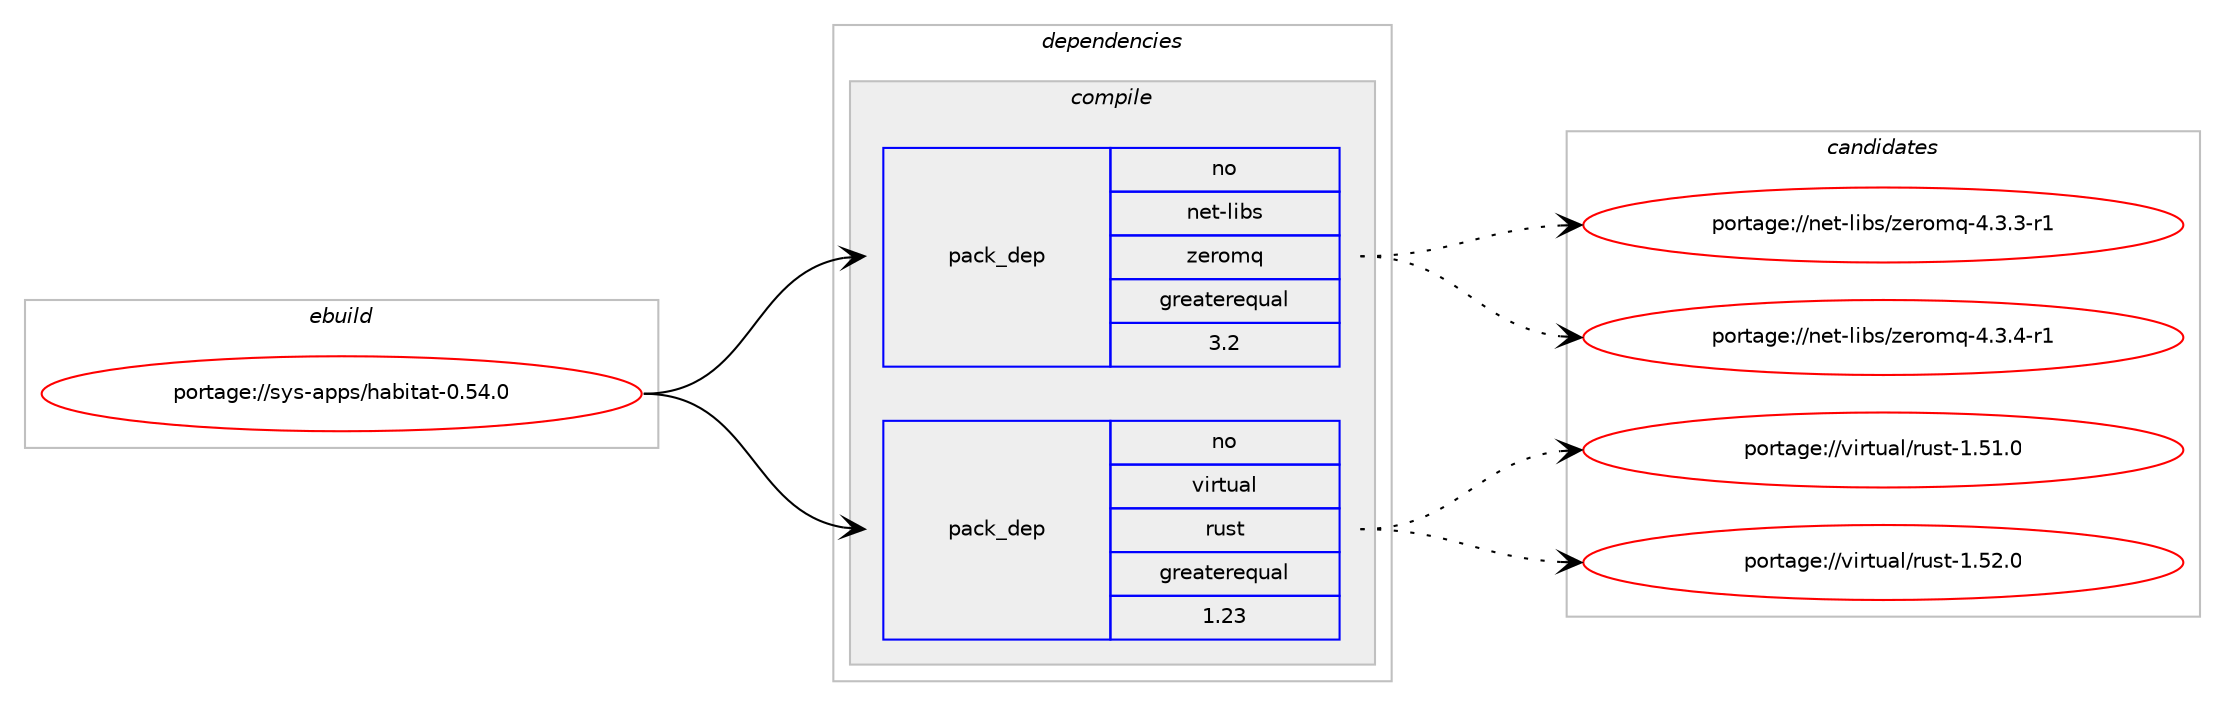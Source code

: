 digraph prolog {

# *************
# Graph options
# *************

newrank=true;
concentrate=true;
compound=true;
graph [rankdir=LR,fontname=Helvetica,fontsize=10,ranksep=1.5];#, ranksep=2.5, nodesep=0.2];
edge  [arrowhead=vee];
node  [fontname=Helvetica,fontsize=10];

# **********
# The ebuild
# **********

subgraph cluster_leftcol {
color=gray;
rank=same;
label=<<i>ebuild</i>>;
id [label="portage://sys-apps/habitat-0.54.0", color=red, width=4, href="../sys-apps/habitat-0.54.0.svg"];
}

# ****************
# The dependencies
# ****************

subgraph cluster_midcol {
color=gray;
label=<<i>dependencies</i>>;
subgraph cluster_compile {
fillcolor="#eeeeee";
style=filled;
label=<<i>compile</i>>;
subgraph pack216 {
dependency445 [label=<<TABLE BORDER="0" CELLBORDER="1" CELLSPACING="0" CELLPADDING="4" WIDTH="220"><TR><TD ROWSPAN="6" CELLPADDING="30">pack_dep</TD></TR><TR><TD WIDTH="110">no</TD></TR><TR><TD>net-libs</TD></TR><TR><TD>zeromq</TD></TR><TR><TD>greaterequal</TD></TR><TR><TD>3.2</TD></TR></TABLE>>, shape=none, color=blue];
}
id:e -> dependency445:w [weight=20,style="solid",arrowhead="vee"];
# *** BEGIN UNKNOWN DEPENDENCY TYPE (TODO) ***
# id -> package_dependency(portage://sys-apps/habitat-0.54.0,install,no,virtual,pkgconfig,none,[,,],[],[])
# *** END UNKNOWN DEPENDENCY TYPE (TODO) ***

subgraph pack217 {
dependency446 [label=<<TABLE BORDER="0" CELLBORDER="1" CELLSPACING="0" CELLPADDING="4" WIDTH="220"><TR><TD ROWSPAN="6" CELLPADDING="30">pack_dep</TD></TR><TR><TD WIDTH="110">no</TD></TR><TR><TD>virtual</TD></TR><TR><TD>rust</TD></TR><TR><TD>greaterequal</TD></TR><TR><TD>1.23</TD></TR></TABLE>>, shape=none, color=blue];
}
id:e -> dependency446:w [weight=20,style="solid",arrowhead="vee"];
}
subgraph cluster_compileandrun {
fillcolor="#eeeeee";
style=filled;
label=<<i>compile and run</i>>;
}
subgraph cluster_run {
fillcolor="#eeeeee";
style=filled;
label=<<i>run</i>>;
}
}

# **************
# The candidates
# **************

subgraph cluster_choices {
rank=same;
color=gray;
label=<<i>candidates</i>>;

subgraph choice216 {
color=black;
nodesep=1;
choice1101011164510810598115471221011141111091134552465146514511449 [label="portage://net-libs/zeromq-4.3.3-r1", color=red, width=4,href="../net-libs/zeromq-4.3.3-r1.svg"];
choice1101011164510810598115471221011141111091134552465146524511449 [label="portage://net-libs/zeromq-4.3.4-r1", color=red, width=4,href="../net-libs/zeromq-4.3.4-r1.svg"];
dependency445:e -> choice1101011164510810598115471221011141111091134552465146514511449:w [style=dotted,weight="100"];
dependency445:e -> choice1101011164510810598115471221011141111091134552465146524511449:w [style=dotted,weight="100"];
}
subgraph choice217 {
color=black;
nodesep=1;
choice118105114116117971084711411711511645494653494648 [label="portage://virtual/rust-1.51.0", color=red, width=4,href="../virtual/rust-1.51.0.svg"];
choice118105114116117971084711411711511645494653504648 [label="portage://virtual/rust-1.52.0", color=red, width=4,href="../virtual/rust-1.52.0.svg"];
dependency446:e -> choice118105114116117971084711411711511645494653494648:w [style=dotted,weight="100"];
dependency446:e -> choice118105114116117971084711411711511645494653504648:w [style=dotted,weight="100"];
}
}

}
